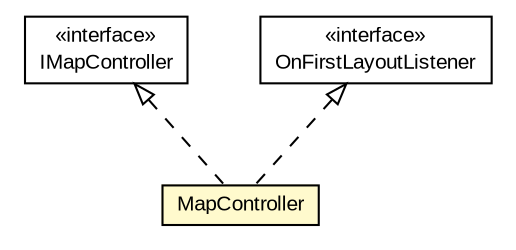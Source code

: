 #!/usr/local/bin/dot
#
# Class diagram 
# Generated by UMLGraph version R5_6-24-gf6e263 (http://www.umlgraph.org/)
#

digraph G {
	edge [fontname="arial",fontsize=10,labelfontname="arial",labelfontsize=10];
	node [fontname="arial",fontsize=10,shape=plaintext];
	nodesep=0.25;
	ranksep=0.5;
	// org.osmdroid.api.IMapController
	c17566 [label=<<table title="org.osmdroid.api.IMapController" border="0" cellborder="1" cellspacing="0" cellpadding="2" port="p" href="../api/IMapController.html">
		<tr><td><table border="0" cellspacing="0" cellpadding="1">
<tr><td align="center" balign="center"> &#171;interface&#187; </td></tr>
<tr><td align="center" balign="center"> IMapController </td></tr>
		</table></td></tr>
		</table>>, URL="../api/IMapController.html", fontname="arial", fontcolor="black", fontsize=10.0];
	// org.osmdroid.views.MapController
	c17665 [label=<<table title="org.osmdroid.views.MapController" border="0" cellborder="1" cellspacing="0" cellpadding="2" port="p" bgcolor="lemonChiffon" href="./MapController.html">
		<tr><td><table border="0" cellspacing="0" cellpadding="1">
<tr><td align="center" balign="center"> MapController </td></tr>
		</table></td></tr>
		</table>>, URL="./MapController.html", fontname="arial", fontcolor="black", fontsize=10.0];
	// org.osmdroid.views.MapView.OnFirstLayoutListener
	c17668 [label=<<table title="org.osmdroid.views.MapView.OnFirstLayoutListener" border="0" cellborder="1" cellspacing="0" cellpadding="2" port="p" href="./MapView.OnFirstLayoutListener.html">
		<tr><td><table border="0" cellspacing="0" cellpadding="1">
<tr><td align="center" balign="center"> &#171;interface&#187; </td></tr>
<tr><td align="center" balign="center"> OnFirstLayoutListener </td></tr>
		</table></td></tr>
		</table>>, URL="./MapView.OnFirstLayoutListener.html", fontname="arial", fontcolor="black", fontsize=10.0];
	//org.osmdroid.views.MapController implements org.osmdroid.api.IMapController
	c17566:p -> c17665:p [dir=back,arrowtail=empty,style=dashed];
	//org.osmdroid.views.MapController implements org.osmdroid.views.MapView.OnFirstLayoutListener
	c17668:p -> c17665:p [dir=back,arrowtail=empty,style=dashed];
}

